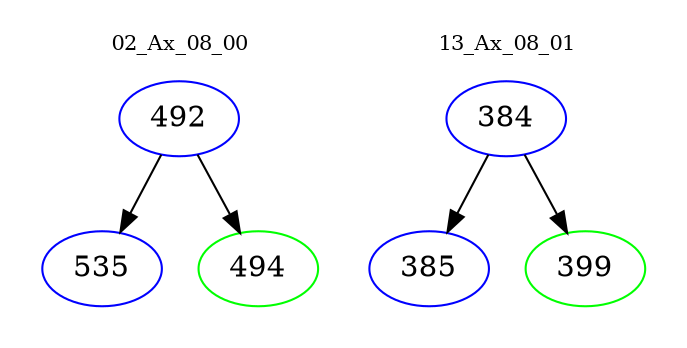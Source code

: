 digraph{
subgraph cluster_0 {
color = white
label = "02_Ax_08_00";
fontsize=10;
T0_492 [label="492", color="blue"]
T0_492 -> T0_535 [color="black"]
T0_535 [label="535", color="blue"]
T0_492 -> T0_494 [color="black"]
T0_494 [label="494", color="green"]
}
subgraph cluster_1 {
color = white
label = "13_Ax_08_01";
fontsize=10;
T1_384 [label="384", color="blue"]
T1_384 -> T1_385 [color="black"]
T1_385 [label="385", color="blue"]
T1_384 -> T1_399 [color="black"]
T1_399 [label="399", color="green"]
}
}
